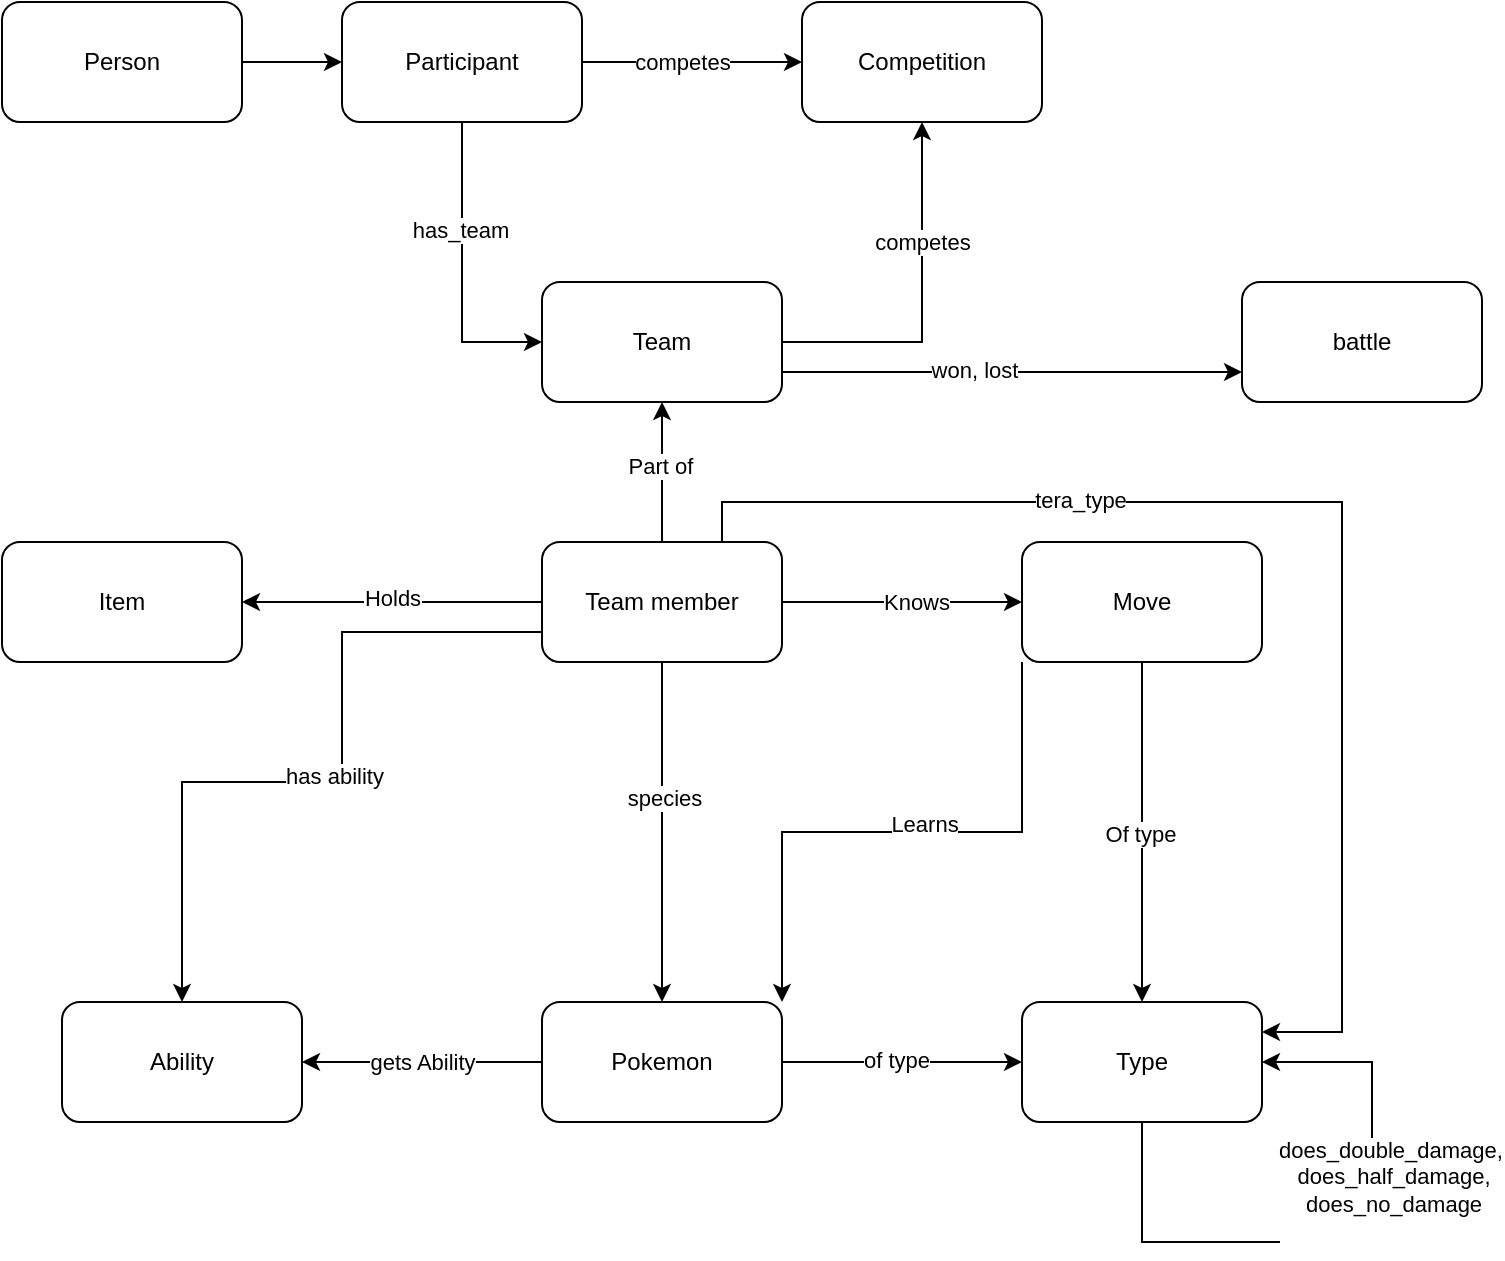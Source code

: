 <mxfile version="24.6.2" type="device">
  <diagram name="Page-1" id="CnMJsF_aXhYgnxT5Eioj">
    <mxGraphModel dx="1434" dy="786" grid="1" gridSize="10" guides="1" tooltips="1" connect="1" arrows="1" fold="1" page="1" pageScale="1" pageWidth="850" pageHeight="1100" math="0" shadow="0">
      <root>
        <mxCell id="0" />
        <mxCell id="1" parent="0" />
        <mxCell id="EH5Xe4ztrHVGe37uZus8-4" style="edgeStyle=orthogonalEdgeStyle;rounded=0;orthogonalLoop=1;jettySize=auto;html=1;entryX=0;entryY=0.5;entryDx=0;entryDy=0;" edge="1" parent="1" source="EH5Xe4ztrHVGe37uZus8-1" target="EH5Xe4ztrHVGe37uZus8-3">
          <mxGeometry relative="1" as="geometry" />
        </mxCell>
        <mxCell id="EH5Xe4ztrHVGe37uZus8-5" value="has_team" style="edgeLabel;html=1;align=center;verticalAlign=middle;resizable=0;points=[];" vertex="1" connectable="0" parent="EH5Xe4ztrHVGe37uZus8-4">
          <mxGeometry x="-0.28" y="-1" relative="1" as="geometry">
            <mxPoint as="offset" />
          </mxGeometry>
        </mxCell>
        <mxCell id="EH5Xe4ztrHVGe37uZus8-6" style="edgeStyle=orthogonalEdgeStyle;rounded=0;orthogonalLoop=1;jettySize=auto;html=1;entryX=0;entryY=0.5;entryDx=0;entryDy=0;" edge="1" parent="1" source="EH5Xe4ztrHVGe37uZus8-1" target="EH5Xe4ztrHVGe37uZus8-2">
          <mxGeometry relative="1" as="geometry" />
        </mxCell>
        <mxCell id="EH5Xe4ztrHVGe37uZus8-7" value="competes" style="edgeLabel;html=1;align=center;verticalAlign=middle;resizable=0;points=[];" vertex="1" connectable="0" parent="EH5Xe4ztrHVGe37uZus8-6">
          <mxGeometry x="0.145" y="-1" relative="1" as="geometry">
            <mxPoint x="-13" y="-1" as="offset" />
          </mxGeometry>
        </mxCell>
        <mxCell id="EH5Xe4ztrHVGe37uZus8-45" style="edgeStyle=orthogonalEdgeStyle;rounded=0;orthogonalLoop=1;jettySize=auto;html=1;exitX=1;exitY=0.75;exitDx=0;exitDy=0;" edge="1" parent="1" source="EH5Xe4ztrHVGe37uZus8-3" target="EH5Xe4ztrHVGe37uZus8-44">
          <mxGeometry relative="1" as="geometry">
            <Array as="points">
              <mxPoint x="610" y="235" />
              <mxPoint x="610" y="235" />
            </Array>
          </mxGeometry>
        </mxCell>
        <mxCell id="EH5Xe4ztrHVGe37uZus8-46" value="won, lost" style="edgeLabel;html=1;align=center;verticalAlign=middle;resizable=0;points=[];" vertex="1" connectable="0" parent="EH5Xe4ztrHVGe37uZus8-45">
          <mxGeometry x="-0.168" y="1" relative="1" as="geometry">
            <mxPoint as="offset" />
          </mxGeometry>
        </mxCell>
        <mxCell id="EH5Xe4ztrHVGe37uZus8-1" value="Participant" style="rounded=1;whiteSpace=wrap;html=1;" vertex="1" parent="1">
          <mxGeometry x="200" y="50" width="120" height="60" as="geometry" />
        </mxCell>
        <mxCell id="EH5Xe4ztrHVGe37uZus8-2" value="Competition" style="rounded=1;whiteSpace=wrap;html=1;" vertex="1" parent="1">
          <mxGeometry x="430" y="50" width="120" height="60" as="geometry" />
        </mxCell>
        <mxCell id="EH5Xe4ztrHVGe37uZus8-8" style="edgeStyle=orthogonalEdgeStyle;rounded=0;orthogonalLoop=1;jettySize=auto;html=1;" edge="1" parent="1" source="EH5Xe4ztrHVGe37uZus8-3" target="EH5Xe4ztrHVGe37uZus8-2">
          <mxGeometry relative="1" as="geometry" />
        </mxCell>
        <mxCell id="EH5Xe4ztrHVGe37uZus8-9" value="competes" style="edgeLabel;html=1;align=center;verticalAlign=middle;resizable=0;points=[];" vertex="1" connectable="0" parent="EH5Xe4ztrHVGe37uZus8-8">
          <mxGeometry x="0.256" relative="1" as="geometry">
            <mxPoint y="-7" as="offset" />
          </mxGeometry>
        </mxCell>
        <mxCell id="EH5Xe4ztrHVGe37uZus8-3" value="Team" style="rounded=1;whiteSpace=wrap;html=1;" vertex="1" parent="1">
          <mxGeometry x="300" y="190" width="120" height="60" as="geometry" />
        </mxCell>
        <mxCell id="EH5Xe4ztrHVGe37uZus8-14" style="edgeStyle=orthogonalEdgeStyle;rounded=0;orthogonalLoop=1;jettySize=auto;html=1;entryX=0;entryY=0.5;entryDx=0;entryDy=0;" edge="1" parent="1" source="EH5Xe4ztrHVGe37uZus8-10" target="EH5Xe4ztrHVGe37uZus8-13">
          <mxGeometry relative="1" as="geometry" />
        </mxCell>
        <mxCell id="EH5Xe4ztrHVGe37uZus8-15" value="of type" style="edgeLabel;html=1;align=center;verticalAlign=middle;resizable=0;points=[];" vertex="1" connectable="0" parent="EH5Xe4ztrHVGe37uZus8-14">
          <mxGeometry x="-0.056" y="1" relative="1" as="geometry">
            <mxPoint as="offset" />
          </mxGeometry>
        </mxCell>
        <mxCell id="EH5Xe4ztrHVGe37uZus8-23" value="gets Ability" style="edgeStyle=orthogonalEdgeStyle;rounded=0;orthogonalLoop=1;jettySize=auto;html=1;" edge="1" parent="1" source="EH5Xe4ztrHVGe37uZus8-10" target="EH5Xe4ztrHVGe37uZus8-22">
          <mxGeometry relative="1" as="geometry" />
        </mxCell>
        <mxCell id="EH5Xe4ztrHVGe37uZus8-10" value="Pokemon" style="rounded=1;whiteSpace=wrap;html=1;" vertex="1" parent="1">
          <mxGeometry x="300" y="550" width="120" height="60" as="geometry" />
        </mxCell>
        <mxCell id="EH5Xe4ztrHVGe37uZus8-13" value="Type" style="rounded=1;whiteSpace=wrap;html=1;" vertex="1" parent="1">
          <mxGeometry x="540" y="550" width="120" height="60" as="geometry" />
        </mxCell>
        <mxCell id="EH5Xe4ztrHVGe37uZus8-48" style="edgeStyle=orthogonalEdgeStyle;rounded=0;orthogonalLoop=1;jettySize=auto;html=1;" edge="1" parent="1" source="EH5Xe4ztrHVGe37uZus8-16" target="EH5Xe4ztrHVGe37uZus8-13">
          <mxGeometry relative="1" as="geometry" />
        </mxCell>
        <mxCell id="EH5Xe4ztrHVGe37uZus8-49" value="Of type" style="edgeLabel;html=1;align=center;verticalAlign=middle;resizable=0;points=[];" vertex="1" connectable="0" parent="EH5Xe4ztrHVGe37uZus8-48">
          <mxGeometry x="0.012" y="-1" relative="1" as="geometry">
            <mxPoint as="offset" />
          </mxGeometry>
        </mxCell>
        <mxCell id="EH5Xe4ztrHVGe37uZus8-52" style="edgeStyle=orthogonalEdgeStyle;rounded=0;orthogonalLoop=1;jettySize=auto;html=1;exitX=0;exitY=1;exitDx=0;exitDy=0;entryX=1;entryY=0;entryDx=0;entryDy=0;" edge="1" parent="1" source="EH5Xe4ztrHVGe37uZus8-16" target="EH5Xe4ztrHVGe37uZus8-10">
          <mxGeometry relative="1" as="geometry" />
        </mxCell>
        <mxCell id="EH5Xe4ztrHVGe37uZus8-53" value="Learns" style="edgeLabel;html=1;align=center;verticalAlign=middle;resizable=0;points=[];" vertex="1" connectable="0" parent="EH5Xe4ztrHVGe37uZus8-52">
          <mxGeometry x="-0.076" y="-4" relative="1" as="geometry">
            <mxPoint as="offset" />
          </mxGeometry>
        </mxCell>
        <mxCell id="EH5Xe4ztrHVGe37uZus8-16" value="Move" style="rounded=1;whiteSpace=wrap;html=1;" vertex="1" parent="1">
          <mxGeometry x="540" y="320" width="120" height="60" as="geometry" />
        </mxCell>
        <mxCell id="EH5Xe4ztrHVGe37uZus8-22" value="Ability" style="rounded=1;whiteSpace=wrap;html=1;" vertex="1" parent="1">
          <mxGeometry x="60" y="550" width="120" height="60" as="geometry" />
        </mxCell>
        <mxCell id="EH5Xe4ztrHVGe37uZus8-24" value="Item" style="rounded=1;whiteSpace=wrap;html=1;" vertex="1" parent="1">
          <mxGeometry x="30" y="320" width="120" height="60" as="geometry" />
        </mxCell>
        <mxCell id="EH5Xe4ztrHVGe37uZus8-29" style="edgeStyle=orthogonalEdgeStyle;rounded=0;orthogonalLoop=1;jettySize=auto;html=1;entryX=1;entryY=0.5;entryDx=0;entryDy=0;exitX=0.5;exitY=1;exitDx=0;exitDy=0;" edge="1" parent="1" source="EH5Xe4ztrHVGe37uZus8-13">
          <mxGeometry relative="1" as="geometry">
            <mxPoint x="600" y="550" as="sourcePoint" />
            <mxPoint x="660" y="580" as="targetPoint" />
            <Array as="points">
              <mxPoint x="600" y="610" />
              <mxPoint x="600" y="670" />
              <mxPoint x="715" y="670" />
              <mxPoint x="715" y="580" />
            </Array>
          </mxGeometry>
        </mxCell>
        <mxCell id="EH5Xe4ztrHVGe37uZus8-30" value="does_double_damage,&lt;div&gt;&amp;nbsp;does_half_damage,&lt;/div&gt;&lt;div&gt;&amp;nbsp;does_no_damage&lt;div&gt;&lt;br&gt;&lt;/div&gt;&lt;/div&gt;" style="edgeLabel;html=1;align=center;verticalAlign=middle;resizable=0;points=[];" vertex="1" connectable="0" parent="EH5Xe4ztrHVGe37uZus8-29">
          <mxGeometry x="0.282" y="-2" relative="1" as="geometry">
            <mxPoint x="7" y="4" as="offset" />
          </mxGeometry>
        </mxCell>
        <mxCell id="EH5Xe4ztrHVGe37uZus8-32" style="edgeStyle=orthogonalEdgeStyle;rounded=0;orthogonalLoop=1;jettySize=auto;html=1;entryX=1;entryY=0.5;entryDx=0;entryDy=0;" edge="1" parent="1" source="EH5Xe4ztrHVGe37uZus8-31" target="EH5Xe4ztrHVGe37uZus8-24">
          <mxGeometry relative="1" as="geometry" />
        </mxCell>
        <mxCell id="EH5Xe4ztrHVGe37uZus8-33" value="Holds" style="edgeLabel;html=1;align=center;verticalAlign=middle;resizable=0;points=[];" vertex="1" connectable="0" parent="EH5Xe4ztrHVGe37uZus8-32">
          <mxGeometry y="-2" relative="1" as="geometry">
            <mxPoint as="offset" />
          </mxGeometry>
        </mxCell>
        <mxCell id="EH5Xe4ztrHVGe37uZus8-34" style="edgeStyle=orthogonalEdgeStyle;rounded=0;orthogonalLoop=1;jettySize=auto;html=1;entryX=0.5;entryY=1;entryDx=0;entryDy=0;" edge="1" parent="1" source="EH5Xe4ztrHVGe37uZus8-31" target="EH5Xe4ztrHVGe37uZus8-3">
          <mxGeometry relative="1" as="geometry" />
        </mxCell>
        <mxCell id="EH5Xe4ztrHVGe37uZus8-35" value="Part of" style="edgeLabel;html=1;align=center;verticalAlign=middle;resizable=0;points=[];" vertex="1" connectable="0" parent="EH5Xe4ztrHVGe37uZus8-34">
          <mxGeometry x="0.086" y="1" relative="1" as="geometry">
            <mxPoint as="offset" />
          </mxGeometry>
        </mxCell>
        <mxCell id="EH5Xe4ztrHVGe37uZus8-36" style="edgeStyle=orthogonalEdgeStyle;rounded=0;orthogonalLoop=1;jettySize=auto;html=1;entryX=0.5;entryY=0;entryDx=0;entryDy=0;" edge="1" parent="1" source="EH5Xe4ztrHVGe37uZus8-31" target="EH5Xe4ztrHVGe37uZus8-10">
          <mxGeometry relative="1" as="geometry" />
        </mxCell>
        <mxCell id="EH5Xe4ztrHVGe37uZus8-37" value="species" style="edgeLabel;html=1;align=center;verticalAlign=middle;resizable=0;points=[];" vertex="1" connectable="0" parent="EH5Xe4ztrHVGe37uZus8-36">
          <mxGeometry x="-0.2" y="1" relative="1" as="geometry">
            <mxPoint as="offset" />
          </mxGeometry>
        </mxCell>
        <mxCell id="EH5Xe4ztrHVGe37uZus8-38" style="edgeStyle=orthogonalEdgeStyle;rounded=0;orthogonalLoop=1;jettySize=auto;html=1;exitX=0;exitY=0.75;exitDx=0;exitDy=0;entryX=0.5;entryY=0;entryDx=0;entryDy=0;" edge="1" parent="1" source="EH5Xe4ztrHVGe37uZus8-31" target="EH5Xe4ztrHVGe37uZus8-22">
          <mxGeometry relative="1" as="geometry">
            <Array as="points">
              <mxPoint x="200" y="365" />
              <mxPoint x="200" y="440" />
              <mxPoint x="120" y="440" />
            </Array>
          </mxGeometry>
        </mxCell>
        <mxCell id="EH5Xe4ztrHVGe37uZus8-39" value="has ability" style="edgeLabel;html=1;align=center;verticalAlign=middle;resizable=0;points=[];" vertex="1" connectable="0" parent="EH5Xe4ztrHVGe37uZus8-38">
          <mxGeometry x="-0.057" y="-4" relative="1" as="geometry">
            <mxPoint as="offset" />
          </mxGeometry>
        </mxCell>
        <mxCell id="EH5Xe4ztrHVGe37uZus8-50" style="edgeStyle=orthogonalEdgeStyle;rounded=0;orthogonalLoop=1;jettySize=auto;html=1;" edge="1" parent="1" source="EH5Xe4ztrHVGe37uZus8-31" target="EH5Xe4ztrHVGe37uZus8-16">
          <mxGeometry relative="1" as="geometry" />
        </mxCell>
        <mxCell id="EH5Xe4ztrHVGe37uZus8-51" value="Knows" style="edgeLabel;html=1;align=center;verticalAlign=middle;resizable=0;points=[];" vertex="1" connectable="0" parent="EH5Xe4ztrHVGe37uZus8-50">
          <mxGeometry x="0.117" relative="1" as="geometry">
            <mxPoint as="offset" />
          </mxGeometry>
        </mxCell>
        <mxCell id="EH5Xe4ztrHVGe37uZus8-54" style="edgeStyle=orthogonalEdgeStyle;rounded=0;orthogonalLoop=1;jettySize=auto;html=1;exitX=0.75;exitY=0;exitDx=0;exitDy=0;entryX=1;entryY=0.25;entryDx=0;entryDy=0;" edge="1" parent="1" source="EH5Xe4ztrHVGe37uZus8-31" target="EH5Xe4ztrHVGe37uZus8-13">
          <mxGeometry relative="1" as="geometry">
            <Array as="points">
              <mxPoint x="390" y="300" />
              <mxPoint x="700" y="300" />
              <mxPoint x="700" y="565" />
            </Array>
          </mxGeometry>
        </mxCell>
        <mxCell id="EH5Xe4ztrHVGe37uZus8-55" value="tera_type" style="edgeLabel;html=1;align=center;verticalAlign=middle;resizable=0;points=[];" vertex="1" connectable="0" parent="EH5Xe4ztrHVGe37uZus8-54">
          <mxGeometry x="-0.375" y="1" relative="1" as="geometry">
            <mxPoint as="offset" />
          </mxGeometry>
        </mxCell>
        <mxCell id="EH5Xe4ztrHVGe37uZus8-31" value="Team member" style="rounded=1;whiteSpace=wrap;html=1;" vertex="1" parent="1">
          <mxGeometry x="300" y="320" width="120" height="60" as="geometry" />
        </mxCell>
        <mxCell id="EH5Xe4ztrHVGe37uZus8-44" value="battle" style="rounded=1;whiteSpace=wrap;html=1;" vertex="1" parent="1">
          <mxGeometry x="650" y="190" width="120" height="60" as="geometry" />
        </mxCell>
        <mxCell id="EH5Xe4ztrHVGe37uZus8-57" style="edgeStyle=orthogonalEdgeStyle;rounded=0;orthogonalLoop=1;jettySize=auto;html=1;entryX=0;entryY=0.5;entryDx=0;entryDy=0;" edge="1" parent="1" source="EH5Xe4ztrHVGe37uZus8-56" target="EH5Xe4ztrHVGe37uZus8-1">
          <mxGeometry relative="1" as="geometry" />
        </mxCell>
        <mxCell id="EH5Xe4ztrHVGe37uZus8-56" value="Person" style="rounded=1;whiteSpace=wrap;html=1;" vertex="1" parent="1">
          <mxGeometry x="30" y="50" width="120" height="60" as="geometry" />
        </mxCell>
      </root>
    </mxGraphModel>
  </diagram>
</mxfile>
